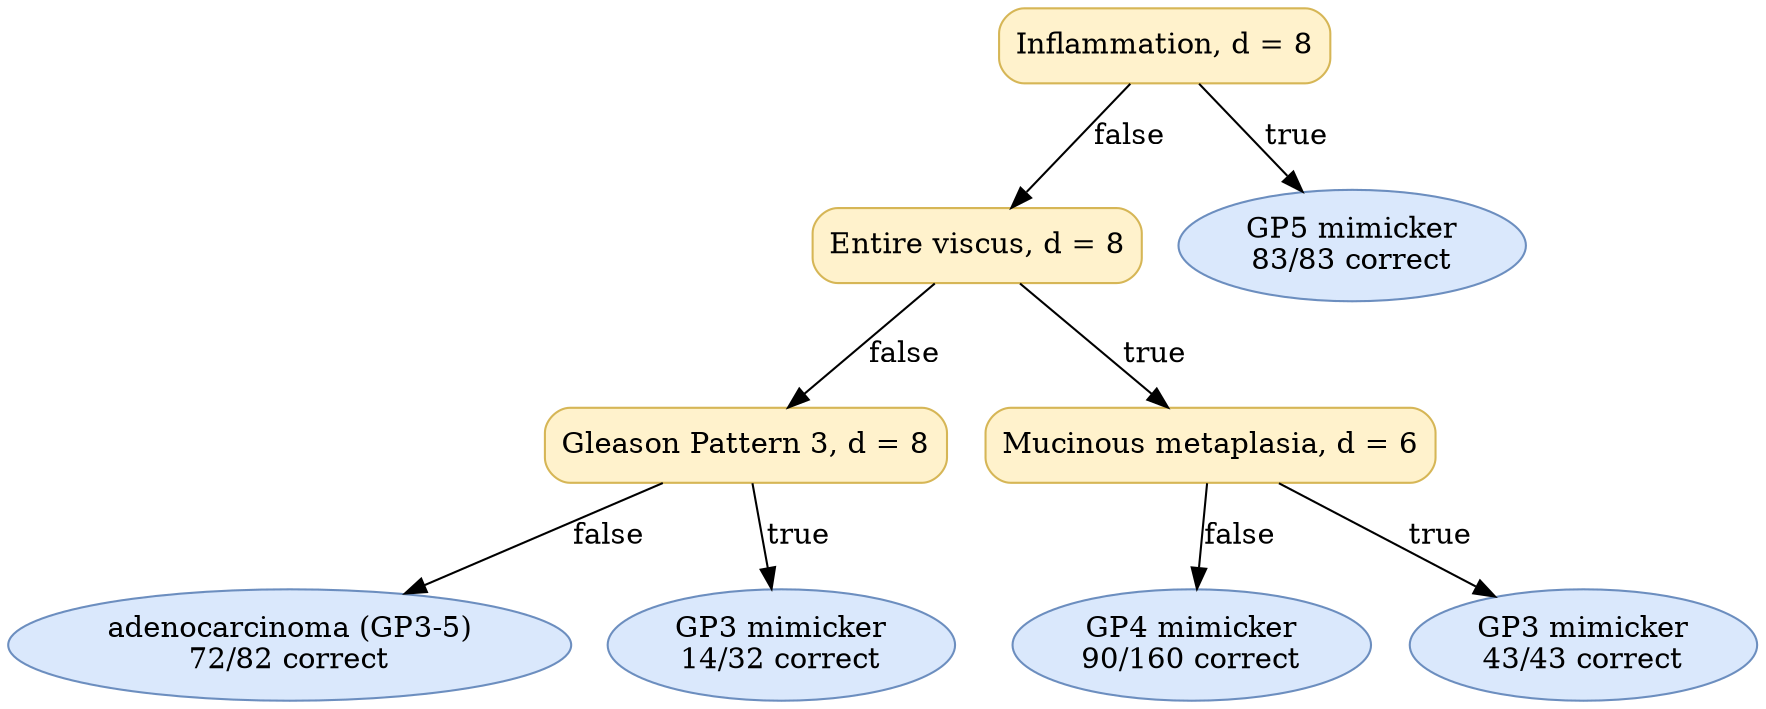 digraph "DT" {
fontname="Times-Roman";
label="";
node [fontname="Times-Roman"];
Node1 [color="#D6B656", fillcolor="#FFF2CC", label="Inflammation, d = 8", shape="box", style="rounded,filled"];
Node2 [color="#D6B656", fillcolor="#FFF2CC", label="Entire viscus, d = 8", shape="box", style="rounded,filled"];
Node3 [color="#D6B656", fillcolor="#FFF2CC", label="Gleason Pattern 3, d = 8", shape="box", style="rounded,filled"];
Node4 [color="#6C8EBF", fillcolor="#DAE8FC", label=<adenocarcinoma (GP3-5)<br/>72/82 correct>, shape="ellipse", style="rounded,filled"];
Node5 [color="#6C8EBF", fillcolor="#DAE8FC", label=<GP3 mimicker<br/>14/32 correct>, shape="ellipse", style="rounded,filled"];
Node6 [color="#D6B656", fillcolor="#FFF2CC", label="Mucinous metaplasia, d = 6", shape="box", style="rounded,filled"];
Node7 [color="#6C8EBF", fillcolor="#DAE8FC", label=<GP4 mimicker<br/>90/160 correct>, shape="ellipse", style="rounded,filled"];
Node8 [color="#6C8EBF", fillcolor="#DAE8FC", label=<GP3 mimicker<br/>43/43 correct>, shape="ellipse", style="rounded,filled"];
Node9 [color="#6C8EBF", fillcolor="#DAE8FC", label=<GP5 mimicker<br/>83/83 correct>, shape="ellipse", style="rounded,filled"];
Node1 -> Node2  [key=0, label="false"];
Node1 -> Node9  [key=0, label="true"];
Node2 -> Node3  [key=0, label="false"];
Node2 -> Node6  [key=0, label="true"];
Node3 -> Node4  [key=0, label="false"];
Node3 -> Node5  [key=0, label="true"];
Node6 -> Node7  [key=0, label="false"];
Node6 -> Node8  [key=0, label="true"];
}
